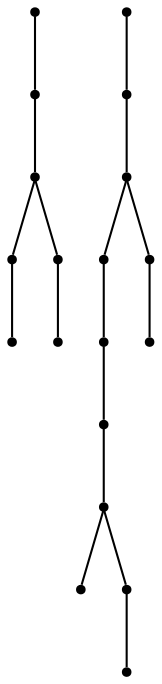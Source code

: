 graph {
  node [shape=point,comment="{\"directed\":false,\"doi\":\"10.1007/978-3-662-45803-7_22\",\"figure\":\"5 (1)\"}"]

  v0 [pos="1552.77781407573,2500.4001726578163"]
  v1 [pos="1619.492578521613,2633.8033658364166"]
  v2 [pos="1486.0630496298468,2433.6985760685156"]
  v3 [pos="1486.0630496298468,2366.996979479215"]
  v4 [pos="1486.0630496298468,2500.4001726578163"]
  v5 [pos="1486.0630496298468,2567.101769247117"]
  v6 [pos="1486.0630496298468,2633.803365836417"]
  v7 [pos="1352.6335207380803,2500.4001726578163"]
  v8 [pos="1285.9187562921973,2433.6985760685156"]
  v9 [pos="1285.9187562921973,2366.996979479215"]
  v10 [pos="1285.9187562921975,2500.4001726578163"]
  v11 [pos="1285.9187562921975,2567.1017692471164"]
  v12 [pos="1285.9187562921973,2633.8033658364166"]
  v13 [pos="1219.2039918463142,2500.4001726578163"]
  v14 [pos="1152.489227400431,2433.6985760685156"]
  v15 [pos="1152.489227400431,2366.996979479215"]
  v16 [pos="1152.489227400431,2500.4001726578163"]
  v17 [pos="1152.489227400431,2567.101769247117"]
  v18 [pos="1152.489227400431,2633.803365836417"]

  v0 -- v1 [id="-1",pos="1552.77781407573,2500.4001726578163 1619.492578521613,2633.8033658364166 1619.492578521613,2633.8033658364166 1619.492578521613,2633.8033658364166"]
  v18 -- v17 [id="-2",pos="1152.489227400431,2633.803365836417 1152.489227400431,2567.101769247117 1152.489227400431,2567.101769247117 1152.489227400431,2567.101769247117"]
  v17 -- v16 [id="-3",pos="1152.489227400431,2567.101769247117 1152.489227400431,2500.4001726578163 1152.489227400431,2500.4001726578163 1152.489227400431,2500.4001726578163"]
  v16 -- v13 [id="-4",pos="1152.489227400431,2500.4001726578163 1219.2039918463142,2500.4001726578163 1219.2039918463142,2500.4001726578163 1219.2039918463142,2500.4001726578163"]
  v16 -- v14 [id="-5",pos="1152.489227400431,2500.4001726578163 1152.489227400431,2433.6985760685156 1152.489227400431,2433.6985760685156 1152.489227400431,2433.6985760685156"]
  v14 -- v15 [id="-6",pos="1152.489227400431,2433.6985760685156 1152.489227400431,2366.996979479215 1152.489227400431,2366.996979479215 1152.489227400431,2366.996979479215"]
  v13 -- v12 [id="-7",pos="1219.2039918463142,2500.4001726578163 1285.9187562921973,2633.8033658364166 1285.9187562921973,2633.8033658364166 1285.9187562921973,2633.8033658364166"]
  v12 -- v11 [id="-8",pos="1285.9187562921973,2633.8033658364166 1285.9187562921975,2567.1017692471164 1285.9187562921975,2567.1017692471164 1285.9187562921975,2567.1017692471164"]
  v11 -- v10 [id="-9",pos="1285.9187562921975,2567.1017692471164 1285.9187562921975,2500.4001726578163 1285.9187562921975,2500.4001726578163 1285.9187562921975,2500.4001726578163"]
  v10 -- v8 [id="-10",pos="1285.9187562921975,2500.4001726578163 1285.9187562921973,2433.6985760685156 1285.9187562921973,2433.6985760685156 1285.9187562921973,2433.6985760685156"]
  v10 -- v7 [id="-11",pos="1285.9187562921975,2500.4001726578163 1352.6335207380803,2500.4001726578163 1352.6335207380803,2500.4001726578163 1352.6335207380803,2500.4001726578163"]
  v8 -- v9 [id="-12",pos="1285.9187562921973,2433.6985760685156 1285.9187562921973,2366.996979479215 1285.9187562921973,2366.996979479215 1285.9187562921973,2366.996979479215"]
  v6 -- v5 [id="-15",pos="1486.0630496298468,2633.803365836417 1486.0630496298468,2567.101769247117 1486.0630496298468,2567.101769247117 1486.0630496298468,2567.101769247117"]
  v5 -- v4 [id="-16",pos="1486.0630496298468,2567.101769247117 1486.0630496298468,2500.4001726578163 1486.0630496298468,2500.4001726578163 1486.0630496298468,2500.4001726578163"]
  v4 -- v2 [id="-17",pos="1486.0630496298468,2500.4001726578163 1486.0630496298468,2433.6985760685156 1486.0630496298468,2433.6985760685156 1486.0630496298468,2433.6985760685156"]
  v4 -- v0 [id="-18",pos="1486.0630496298468,2500.4001726578163 1552.77781407573,2500.4001726578163 1552.77781407573,2500.4001726578163 1552.77781407573,2500.4001726578163"]
  v2 -- v3 [id="-19",pos="1486.0630496298468,2433.6985760685156 1486.0630496298468,2366.996979479215 1486.0630496298468,2366.996979479215 1486.0630496298468,2366.996979479215"]
}